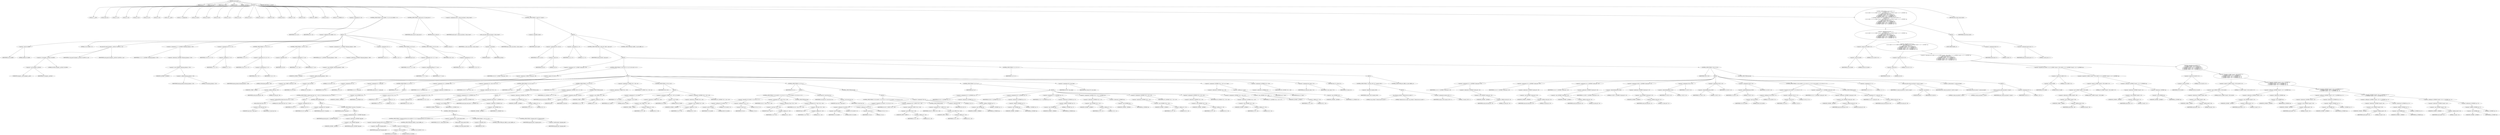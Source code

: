 digraph cache_insert {  
"1000124" [label = "(METHOD,cache_insert)" ]
"1000125" [label = "(PARAM,int a1)" ]
"1000126" [label = "(PARAM,void *cp)" ]
"1000127" [label = "(PARAM,time_t time1)" ]
"1000128" [label = "(PARAM,int a4)" ]
"1000129" [label = "(PARAM,__int16 a5)" ]
"1000130" [label = "(BLOCK,,)" ]
"1000131" [label = "(LOCAL,v5: __int16)" ]
"1000132" [label = "(LOCAL,result: int)" ]
"1000133" [label = "(LOCAL,v11: int)" ]
"1000134" [label = "(LOCAL,v12: int)" ]
"1000135" [label = "(LOCAL,v13: int)" ]
"1000136" [label = "(LOCAL,v14: int)" ]
"1000137" [label = "(LOCAL,v15: int)" ]
"1000138" [label = "(LOCAL,v16: __int16)" ]
"1000139" [label = "(LOCAL,v17: unsigned int)" ]
"1000140" [label = "(LOCAL,v18: bool)" ]
"1000141" [label = "(LOCAL,v19: bool)" ]
"1000142" [label = "(LOCAL,v20: int)" ]
"1000143" [label = "(LOCAL,v21: int)" ]
"1000144" [label = "(LOCAL,v22: int)" ]
"1000145" [label = "(LOCAL,v23: int *)" ]
"1000146" [label = "(LOCAL,v24: char *)" ]
"1000147" [label = "(LOCAL,v25: int)" ]
"1000148" [label = "(LOCAL,v26: int)" ]
"1000149" [label = "(LOCAL,v27: int)" ]
"1000150" [label = "(LOCAL,v28: int)" ]
"1000151" [label = "(LOCAL,v29: _BYTE *)" ]
"1000152" [label = "(LOCAL,v30: int)" ]
"1000153" [label = "(LOCAL,v31: _DWORD [ 4 ])" ]
"1000154" [label = "(<operator>.assignment,v5 = a5)" ]
"1000155" [label = "(IDENTIFIER,v5,v5 = a5)" ]
"1000156" [label = "(IDENTIFIER,a5,v5 = a5)" ]
"1000157" [label = "(CONTROL_STRUCTURE,if ( (a5 & 0x980) != 0 ),if ( (a5 & 0x980) != 0 ))" ]
"1000158" [label = "(<operator>.notEquals,(a5 & 0x980) != 0)" ]
"1000159" [label = "(<operator>.and,a5 & 0x980)" ]
"1000160" [label = "(IDENTIFIER,a5,a5 & 0x980)" ]
"1000161" [label = "(LITERAL,0x980,a5 & 0x980)" ]
"1000162" [label = "(LITERAL,0,(a5 & 0x980) != 0)" ]
"1000163" [label = "(BLOCK,,)" ]
"1000164" [label = "(log_query,log_query((unsigned __int16)a5 | 0x10000, a1, cp))" ]
"1000165" [label = "(<operator>.or,(unsigned __int16)a5 | 0x10000)" ]
"1000166" [label = "(<operator>.cast,(unsigned __int16)a5)" ]
"1000167" [label = "(UNKNOWN,unsigned __int16,unsigned __int16)" ]
"1000168" [label = "(IDENTIFIER,a5,(unsigned __int16)a5)" ]
"1000169" [label = "(LITERAL,0x10000,(unsigned __int16)a5 | 0x10000)" ]
"1000170" [label = "(IDENTIFIER,a1,log_query((unsigned __int16)a5 | 0x10000, a1, cp))" ]
"1000171" [label = "(IDENTIFIER,cp,log_query((unsigned __int16)a5 | 0x10000, a1, cp))" ]
"1000172" [label = "(<operator>.assignment,v17 = *(_DWORD *)(dnsmasq_daemon + 252))" ]
"1000173" [label = "(IDENTIFIER,v17,v17 = *(_DWORD *)(dnsmasq_daemon + 252))" ]
"1000174" [label = "(<operator>.indirection,*(_DWORD *)(dnsmasq_daemon + 252))" ]
"1000175" [label = "(<operator>.cast,(_DWORD *)(dnsmasq_daemon + 252))" ]
"1000176" [label = "(UNKNOWN,_DWORD *,_DWORD *)" ]
"1000177" [label = "(<operator>.addition,dnsmasq_daemon + 252)" ]
"1000178" [label = "(IDENTIFIER,dnsmasq_daemon,dnsmasq_daemon + 252)" ]
"1000179" [label = "(LITERAL,252,dnsmasq_daemon + 252)" ]
"1000180" [label = "(<operator>.assignment,v18 = v17 != 0)" ]
"1000181" [label = "(IDENTIFIER,v18,v18 = v17 != 0)" ]
"1000182" [label = "(<operator>.notEquals,v17 != 0)" ]
"1000183" [label = "(IDENTIFIER,v17,v17 != 0)" ]
"1000184" [label = "(LITERAL,0,v17 != 0)" ]
"1000185" [label = "(CONTROL_STRUCTURE,if ( v17 ),if ( v17 ))" ]
"1000186" [label = "(IDENTIFIER,v17,if ( v17 ))" ]
"1000187" [label = "(<operator>.assignment,v18 = a4 > v17)" ]
"1000188" [label = "(IDENTIFIER,v18,v18 = a4 > v17)" ]
"1000189" [label = "(<operator>.greaterThan,a4 > v17)" ]
"1000190" [label = "(IDENTIFIER,a4,a4 > v17)" ]
"1000191" [label = "(IDENTIFIER,v17,a4 > v17)" ]
"1000192" [label = "(CONTROL_STRUCTURE,if ( !v18 ),if ( !v18 ))" ]
"1000193" [label = "(<operator>.logicalNot,!v18)" ]
"1000194" [label = "(IDENTIFIER,v18,!v18)" ]
"1000195" [label = "(<operator>.assignment,v17 = a4)" ]
"1000196" [label = "(IDENTIFIER,v17,v17 = a4)" ]
"1000197" [label = "(IDENTIFIER,a4,v17 = a4)" ]
"1000198" [label = "(<operator>.assignment,a4 = *(_DWORD *)(dnsmasq_daemon + 248))" ]
"1000199" [label = "(IDENTIFIER,a4,a4 = *(_DWORD *)(dnsmasq_daemon + 248))" ]
"1000200" [label = "(<operator>.indirection,*(_DWORD *)(dnsmasq_daemon + 248))" ]
"1000201" [label = "(<operator>.cast,(_DWORD *)(dnsmasq_daemon + 248))" ]
"1000202" [label = "(UNKNOWN,_DWORD *,_DWORD *)" ]
"1000203" [label = "(<operator>.addition,dnsmasq_daemon + 248)" ]
"1000204" [label = "(IDENTIFIER,dnsmasq_daemon,dnsmasq_daemon + 248)" ]
"1000205" [label = "(LITERAL,248,dnsmasq_daemon + 248)" ]
"1000206" [label = "(<operator>.assignment,v19 = 1)" ]
"1000207" [label = "(IDENTIFIER,v19,v19 = 1)" ]
"1000208" [label = "(LITERAL,1,v19 = 1)" ]
"1000209" [label = "(CONTROL_STRUCTURE,if ( a4 ),if ( a4 ))" ]
"1000210" [label = "(IDENTIFIER,a4,if ( a4 ))" ]
"1000211" [label = "(<operator>.assignment,v19 = v17 >= a4)" ]
"1000212" [label = "(IDENTIFIER,v19,v19 = v17 >= a4)" ]
"1000213" [label = "(<operator>.greaterEqualsThan,v17 >= a4)" ]
"1000214" [label = "(IDENTIFIER,v17,v17 >= a4)" ]
"1000215" [label = "(IDENTIFIER,a4,v17 >= a4)" ]
"1000216" [label = "(CONTROL_STRUCTURE,if ( v19 ),if ( v19 ))" ]
"1000217" [label = "(IDENTIFIER,v19,if ( v19 ))" ]
"1000218" [label = "(<operator>.assignment,a4 = v17)" ]
"1000219" [label = "(IDENTIFIER,a4,a4 = v17)" ]
"1000220" [label = "(IDENTIFIER,v17,a4 = v17)" ]
"1000221" [label = "(CONTROL_STRUCTURE,if ( insert_error ),if ( insert_error ))" ]
"1000222" [label = "(IDENTIFIER,insert_error,if ( insert_error ))" ]
"1000223" [label = "(RETURN,return 0;,return 0;)" ]
"1000224" [label = "(LITERAL,0,return 0;)" ]
"1000225" [label = "(<operator>.assignment,result = cache_scan_free(a1, (int)cp, time1))" ]
"1000226" [label = "(IDENTIFIER,result,result = cache_scan_free(a1, (int)cp, time1))" ]
"1000227" [label = "(cache_scan_free,cache_scan_free(a1, (int)cp, time1))" ]
"1000228" [label = "(IDENTIFIER,a1,cache_scan_free(a1, (int)cp, time1))" ]
"1000229" [label = "(<operator>.cast,(int)cp)" ]
"1000230" [label = "(UNKNOWN,int,int)" ]
"1000231" [label = "(IDENTIFIER,cp,(int)cp)" ]
"1000232" [label = "(IDENTIFIER,time1,cache_scan_free(a1, (int)cp, time1))" ]
"1000233" [label = "(CONTROL_STRUCTURE,if ( !result ),if ( !result ))" ]
"1000234" [label = "(<operator>.logicalNot,!result)" ]
"1000235" [label = "(IDENTIFIER,result,!result)" ]
"1000236" [label = "(BLOCK,,)" ]
"1000237" [label = "(<operator>.assignment,v30 = a5 & 4)" ]
"1000238" [label = "(IDENTIFIER,v30,v30 = a5 & 4)" ]
"1000239" [label = "(<operator>.and,a5 & 4)" ]
"1000240" [label = "(IDENTIFIER,a5,a5 & 4)" ]
"1000241" [label = "(LITERAL,4,a5 & 4)" ]
"1000242" [label = "(<operator>.assignment,v11 = 0)" ]
"1000243" [label = "(IDENTIFIER,v11,v11 = 0)" ]
"1000244" [label = "(LITERAL,0,v11 = 0)" ]
"1000245" [label = "(CONTROL_STRUCTURE,while ( cache_tail ),while ( cache_tail ))" ]
"1000246" [label = "(IDENTIFIER,cache_tail,while ( cache_tail ))" ]
"1000247" [label = "(BLOCK,,)" ]
"1000248" [label = "(<operator>.assignment,v16 = *(_WORD *)(cache_tail + 36))" ]
"1000249" [label = "(IDENTIFIER,v16,v16 = *(_WORD *)(cache_tail + 36))" ]
"1000250" [label = "(<operator>.indirection,*(_WORD *)(cache_tail + 36))" ]
"1000251" [label = "(<operator>.cast,(_WORD *)(cache_tail + 36))" ]
"1000252" [label = "(UNKNOWN,_WORD *,_WORD *)" ]
"1000253" [label = "(<operator>.addition,cache_tail + 36)" ]
"1000254" [label = "(IDENTIFIER,cache_tail,cache_tail + 36)" ]
"1000255" [label = "(LITERAL,36,cache_tail + 36)" ]
"1000256" [label = "(CONTROL_STRUCTURE,if ( (v16 & 0xC) == 0 ),if ( (v16 & 0xC) == 0 ))" ]
"1000257" [label = "(<operator>.equals,(v16 & 0xC) == 0)" ]
"1000258" [label = "(<operator>.and,v16 & 0xC)" ]
"1000259" [label = "(IDENTIFIER,v16,v16 & 0xC)" ]
"1000260" [label = "(LITERAL,0xC,v16 & 0xC)" ]
"1000261" [label = "(LITERAL,0,(v16 & 0xC) == 0)" ]
"1000262" [label = "(BLOCK,,)" ]
"1000263" [label = "(<operator>.assignment,v20 = a1)" ]
"1000264" [label = "(IDENTIFIER,v20,v20 = a1)" ]
"1000265" [label = "(IDENTIFIER,a1,v20 = a1)" ]
"1000266" [label = "(<operator>.assignment,v21 = cache_tail)" ]
"1000267" [label = "(IDENTIFIER,v21,v21 = cache_tail)" ]
"1000268" [label = "(IDENTIFIER,cache_tail,v21 = cache_tail)" ]
"1000269" [label = "(CONTROL_STRUCTURE,if ( a1 ),if ( a1 ))" ]
"1000270" [label = "(IDENTIFIER,a1,if ( a1 ))" ]
"1000271" [label = "(BLOCK,,)" ]
"1000272" [label = "(CONTROL_STRUCTURE,if ( strlen((const char *)a1) <= 0x31 ),if ( strlen((const char *)a1) <= 0x31 ))" ]
"1000273" [label = "(<operator>.lessEqualsThan,strlen((const char *)a1) <= 0x31)" ]
"1000274" [label = "(strlen,strlen((const char *)a1))" ]
"1000275" [label = "(<operator>.cast,(const char *)a1)" ]
"1000276" [label = "(UNKNOWN,const char *,const char *)" ]
"1000277" [label = "(IDENTIFIER,a1,(const char *)a1)" ]
"1000278" [label = "(LITERAL,0x31,strlen((const char *)a1) <= 0x31)" ]
"1000279" [label = "(BLOCK,,)" ]
"1000280" [label = "(<operator>.assignment,v20 = 0)" ]
"1000281" [label = "(IDENTIFIER,v20,v20 = 0)" ]
"1000282" [label = "(LITERAL,0,v20 = 0)" ]
"1000283" [label = "(CONTROL_STRUCTURE,else,else)" ]
"1000284" [label = "(BLOCK,,)" ]
"1000285" [label = "(<operator>.assignment,v20 = big_free)" ]
"1000286" [label = "(IDENTIFIER,v20,v20 = big_free)" ]
"1000287" [label = "(IDENTIFIER,big_free,v20 = big_free)" ]
"1000288" [label = "(CONTROL_STRUCTURE,if ( big_free ),if ( big_free ))" ]
"1000289" [label = "(IDENTIFIER,big_free,if ( big_free ))" ]
"1000290" [label = "(BLOCK,,)" ]
"1000291" [label = "(<operator>.assignment,big_free = *(_DWORD *)big_free)" ]
"1000292" [label = "(IDENTIFIER,big_free,big_free = *(_DWORD *)big_free)" ]
"1000293" [label = "(<operator>.indirection,*(_DWORD *)big_free)" ]
"1000294" [label = "(<operator>.cast,(_DWORD *)big_free)" ]
"1000295" [label = "(UNKNOWN,_DWORD *,_DWORD *)" ]
"1000296" [label = "(IDENTIFIER,big_free,(_DWORD *)big_free)" ]
"1000297" [label = "(CONTROL_STRUCTURE,else,else)" ]
"1000298" [label = "(BLOCK,,)" ]
"1000299" [label = "(CONTROL_STRUCTURE,if ( !bignames_left && (a5 & 0x5000) == 0 ),if ( !bignames_left && (a5 & 0x5000) == 0 ))" ]
"1000300" [label = "(<operator>.logicalAnd,!bignames_left && (a5 & 0x5000) == 0)" ]
"1000301" [label = "(<operator>.logicalNot,!bignames_left)" ]
"1000302" [label = "(IDENTIFIER,bignames_left,!bignames_left)" ]
"1000303" [label = "(<operator>.equals,(a5 & 0x5000) == 0)" ]
"1000304" [label = "(<operator>.and,a5 & 0x5000)" ]
"1000305" [label = "(IDENTIFIER,a5,a5 & 0x5000)" ]
"1000306" [label = "(LITERAL,0x5000,a5 & 0x5000)" ]
"1000307" [label = "(LITERAL,0,(a5 & 0x5000) == 0)" ]
"1000308" [label = "(CONTROL_STRUCTURE,goto LABEL_14;,goto LABEL_14;)" ]
"1000309" [label = "(<operator>.assignment,v20 = whine_malloc(1028))" ]
"1000310" [label = "(IDENTIFIER,v20,v20 = whine_malloc(1028))" ]
"1000311" [label = "(whine_malloc,whine_malloc(1028))" ]
"1000312" [label = "(LITERAL,1028,whine_malloc(1028))" ]
"1000313" [label = "(CONTROL_STRUCTURE,if ( !v20 ),if ( !v20 ))" ]
"1000314" [label = "(<operator>.logicalNot,!v20)" ]
"1000315" [label = "(IDENTIFIER,v20,!v20)" ]
"1000316" [label = "(CONTROL_STRUCTURE,goto LABEL_14;,goto LABEL_14;)" ]
"1000317" [label = "(CONTROL_STRUCTURE,if ( bignames_left ),if ( bignames_left ))" ]
"1000318" [label = "(IDENTIFIER,bignames_left,if ( bignames_left ))" ]
"1000319" [label = "(<operator>.preDecrement,--bignames_left)" ]
"1000320" [label = "(IDENTIFIER,bignames_left,--bignames_left)" ]
"1000321" [label = "(<operator>.assignment,v22 = *(_DWORD *)v21)" ]
"1000322" [label = "(IDENTIFIER,v22,v22 = *(_DWORD *)v21)" ]
"1000323" [label = "(<operator>.indirection,*(_DWORD *)v21)" ]
"1000324" [label = "(<operator>.cast,(_DWORD *)v21)" ]
"1000325" [label = "(UNKNOWN,_DWORD *,_DWORD *)" ]
"1000326" [label = "(IDENTIFIER,v21,(_DWORD *)v21)" ]
"1000327" [label = "(<operator>.assignment,v23 = *(int **)(v21 + 4))" ]
"1000328" [label = "(IDENTIFIER,v23,v23 = *(int **)(v21 + 4))" ]
"1000329" [label = "(<operator>.indirection,*(int **)(v21 + 4))" ]
"1000330" [label = "(<operator>.cast,(int **)(v21 + 4))" ]
"1000331" [label = "(UNKNOWN,int **,int **)" ]
"1000332" [label = "(<operator>.addition,v21 + 4)" ]
"1000333" [label = "(IDENTIFIER,v21,v21 + 4)" ]
"1000334" [label = "(LITERAL,4,v21 + 4)" ]
"1000335" [label = "(CONTROL_STRUCTURE,if ( v23 ),if ( v23 ))" ]
"1000336" [label = "(IDENTIFIER,v23,if ( v23 ))" ]
"1000337" [label = "(BLOCK,,)" ]
"1000338" [label = "(<operator>.assignment,*v23 = v22)" ]
"1000339" [label = "(<operator>.indirection,*v23)" ]
"1000340" [label = "(IDENTIFIER,v23,*v23 = v22)" ]
"1000341" [label = "(IDENTIFIER,v22,*v23 = v22)" ]
"1000342" [label = "(<operator>.assignment,v22 = *(_DWORD *)v21)" ]
"1000343" [label = "(IDENTIFIER,v22,v22 = *(_DWORD *)v21)" ]
"1000344" [label = "(<operator>.indirection,*(_DWORD *)v21)" ]
"1000345" [label = "(<operator>.cast,(_DWORD *)v21)" ]
"1000346" [label = "(UNKNOWN,_DWORD *,_DWORD *)" ]
"1000347" [label = "(IDENTIFIER,v21,(_DWORD *)v21)" ]
"1000348" [label = "(CONTROL_STRUCTURE,else,else)" ]
"1000349" [label = "(BLOCK,,)" ]
"1000350" [label = "(<operator>.assignment,cache_head = *(_DWORD *)v21)" ]
"1000351" [label = "(IDENTIFIER,cache_head,cache_head = *(_DWORD *)v21)" ]
"1000352" [label = "(<operator>.indirection,*(_DWORD *)v21)" ]
"1000353" [label = "(<operator>.cast,(_DWORD *)v21)" ]
"1000354" [label = "(UNKNOWN,_DWORD *,_DWORD *)" ]
"1000355" [label = "(IDENTIFIER,v21,(_DWORD *)v21)" ]
"1000356" [label = "(CONTROL_STRUCTURE,if ( v22 ),if ( v22 ))" ]
"1000357" [label = "(IDENTIFIER,v22,if ( v22 ))" ]
"1000358" [label = "(<operator>.assignment,*(_DWORD *)(v22 + 4) = v23)" ]
"1000359" [label = "(<operator>.indirection,*(_DWORD *)(v22 + 4))" ]
"1000360" [label = "(<operator>.cast,(_DWORD *)(v22 + 4))" ]
"1000361" [label = "(UNKNOWN,_DWORD *,_DWORD *)" ]
"1000362" [label = "(<operator>.addition,v22 + 4)" ]
"1000363" [label = "(IDENTIFIER,v22,v22 + 4)" ]
"1000364" [label = "(LITERAL,4,v22 + 4)" ]
"1000365" [label = "(IDENTIFIER,v23,*(_DWORD *)(v22 + 4) = v23)" ]
"1000366" [label = "(CONTROL_STRUCTURE,else,else)" ]
"1000367" [label = "(<operator>.assignment,cache_tail = (int)v23)" ]
"1000368" [label = "(IDENTIFIER,cache_tail,cache_tail = (int)v23)" ]
"1000369" [label = "(<operator>.cast,(int)v23)" ]
"1000370" [label = "(UNKNOWN,int,int)" ]
"1000371" [label = "(IDENTIFIER,v23,(int)v23)" ]
"1000372" [label = "(<operator>.assignment,*(_WORD *)(v21 + 36) = a5)" ]
"1000373" [label = "(<operator>.indirection,*(_WORD *)(v21 + 36))" ]
"1000374" [label = "(<operator>.cast,(_WORD *)(v21 + 36))" ]
"1000375" [label = "(UNKNOWN,_WORD *,_WORD *)" ]
"1000376" [label = "(<operator>.addition,v21 + 36)" ]
"1000377" [label = "(IDENTIFIER,v21,v21 + 36)" ]
"1000378" [label = "(LITERAL,36,v21 + 36)" ]
"1000379" [label = "(IDENTIFIER,a5,*(_WORD *)(v21 + 36) = a5)" ]
"1000380" [label = "(CONTROL_STRUCTURE,if ( v20 ),if ( v20 ))" ]
"1000381" [label = "(IDENTIFIER,v20,if ( v20 ))" ]
"1000382" [label = "(BLOCK,,)" ]
"1000383" [label = "(<operator>.assignment,v5 = a5 | 0x200)" ]
"1000384" [label = "(IDENTIFIER,v5,v5 = a5 | 0x200)" ]
"1000385" [label = "(<operator>.or,a5 | 0x200)" ]
"1000386" [label = "(IDENTIFIER,a5,a5 | 0x200)" ]
"1000387" [label = "(LITERAL,0x200,a5 | 0x200)" ]
"1000388" [label = "(<operator>.assignment,*(_WORD *)(v21 + 36) = a5 | 0x200)" ]
"1000389" [label = "(<operator>.indirection,*(_WORD *)(v21 + 36))" ]
"1000390" [label = "(<operator>.cast,(_WORD *)(v21 + 36))" ]
"1000391" [label = "(UNKNOWN,_WORD *,_WORD *)" ]
"1000392" [label = "(<operator>.addition,v21 + 36)" ]
"1000393" [label = "(IDENTIFIER,v21,v21 + 36)" ]
"1000394" [label = "(LITERAL,36,v21 + 36)" ]
"1000395" [label = "(<operator>.or,a5 | 0x200)" ]
"1000396" [label = "(IDENTIFIER,a5,a5 | 0x200)" ]
"1000397" [label = "(LITERAL,0x200,a5 | 0x200)" ]
"1000398" [label = "(<operator>.assignment,*(_DWORD *)(v21 + 40) = v20)" ]
"1000399" [label = "(<operator>.indirection,*(_DWORD *)(v21 + 40))" ]
"1000400" [label = "(<operator>.cast,(_DWORD *)(v21 + 40))" ]
"1000401" [label = "(UNKNOWN,_DWORD *,_DWORD *)" ]
"1000402" [label = "(<operator>.addition,v21 + 40)" ]
"1000403" [label = "(IDENTIFIER,v21,v21 + 40)" ]
"1000404" [label = "(LITERAL,40,v21 + 40)" ]
"1000405" [label = "(IDENTIFIER,v20,*(_DWORD *)(v21 + 40) = v20)" ]
"1000406" [label = "(CONTROL_STRUCTURE,if ( a1 ),if ( a1 ))" ]
"1000407" [label = "(IDENTIFIER,a1,if ( a1 ))" ]
"1000408" [label = "(BLOCK,,)" ]
"1000409" [label = "(CONTROL_STRUCTURE,if ( (v5 & 0x200) != 0 || (v5 & 2) != 0 ),if ( (v5 & 0x200) != 0 || (v5 & 2) != 0 ))" ]
"1000410" [label = "(<operator>.logicalOr,(v5 & 0x200) != 0 || (v5 & 2) != 0)" ]
"1000411" [label = "(<operator>.notEquals,(v5 & 0x200) != 0)" ]
"1000412" [label = "(<operator>.and,v5 & 0x200)" ]
"1000413" [label = "(IDENTIFIER,v5,v5 & 0x200)" ]
"1000414" [label = "(LITERAL,0x200,v5 & 0x200)" ]
"1000415" [label = "(LITERAL,0,(v5 & 0x200) != 0)" ]
"1000416" [label = "(<operator>.notEquals,(v5 & 2) != 0)" ]
"1000417" [label = "(<operator>.and,v5 & 2)" ]
"1000418" [label = "(IDENTIFIER,v5,v5 & 2)" ]
"1000419" [label = "(LITERAL,2,v5 & 2)" ]
"1000420" [label = "(LITERAL,0,(v5 & 2) != 0)" ]
"1000421" [label = "(<operator>.assignment,v24 = *(char **)(v21 + 40))" ]
"1000422" [label = "(IDENTIFIER,v24,v24 = *(char **)(v21 + 40))" ]
"1000423" [label = "(<operator>.indirection,*(char **)(v21 + 40))" ]
"1000424" [label = "(<operator>.cast,(char **)(v21 + 40))" ]
"1000425" [label = "(UNKNOWN,char **,char **)" ]
"1000426" [label = "(<operator>.addition,v21 + 40)" ]
"1000427" [label = "(IDENTIFIER,v21,v21 + 40)" ]
"1000428" [label = "(LITERAL,40,v21 + 40)" ]
"1000429" [label = "(CONTROL_STRUCTURE,else,else)" ]
"1000430" [label = "(<operator>.assignment,v24 = (char *)(v21 + 40))" ]
"1000431" [label = "(IDENTIFIER,v24,v24 = (char *)(v21 + 40))" ]
"1000432" [label = "(<operator>.cast,(char *)(v21 + 40))" ]
"1000433" [label = "(UNKNOWN,char *,char *)" ]
"1000434" [label = "(<operator>.addition,v21 + 40)" ]
"1000435" [label = "(IDENTIFIER,v21,v21 + 40)" ]
"1000436" [label = "(LITERAL,40,v21 + 40)" ]
"1000437" [label = "(strcpy,strcpy(v24, (const char *)a1))" ]
"1000438" [label = "(IDENTIFIER,v24,strcpy(v24, (const char *)a1))" ]
"1000439" [label = "(<operator>.cast,(const char *)a1)" ]
"1000440" [label = "(UNKNOWN,const char *,const char *)" ]
"1000441" [label = "(IDENTIFIER,a1,(const char *)a1)" ]
"1000442" [label = "(CONTROL_STRUCTURE,else,else)" ]
"1000443" [label = "(BLOCK,,)" ]
"1000444" [label = "(CONTROL_STRUCTURE,if ( (v5 & 0x200) != 0 || (v5 & 2) != 0 ),if ( (v5 & 0x200) != 0 || (v5 & 2) != 0 ))" ]
"1000445" [label = "(<operator>.logicalOr,(v5 & 0x200) != 0 || (v5 & 2) != 0)" ]
"1000446" [label = "(<operator>.notEquals,(v5 & 0x200) != 0)" ]
"1000447" [label = "(<operator>.and,v5 & 0x200)" ]
"1000448" [label = "(IDENTIFIER,v5,v5 & 0x200)" ]
"1000449" [label = "(LITERAL,0x200,v5 & 0x200)" ]
"1000450" [label = "(LITERAL,0,(v5 & 0x200) != 0)" ]
"1000451" [label = "(<operator>.notEquals,(v5 & 2) != 0)" ]
"1000452" [label = "(<operator>.and,v5 & 2)" ]
"1000453" [label = "(IDENTIFIER,v5,v5 & 2)" ]
"1000454" [label = "(LITERAL,2,v5 & 2)" ]
"1000455" [label = "(LITERAL,0,(v5 & 2) != 0)" ]
"1000456" [label = "(<operator>.assignment,v29 = *(_BYTE **)(v21 + 40))" ]
"1000457" [label = "(IDENTIFIER,v29,v29 = *(_BYTE **)(v21 + 40))" ]
"1000458" [label = "(<operator>.indirection,*(_BYTE **)(v21 + 40))" ]
"1000459" [label = "(<operator>.cast,(_BYTE **)(v21 + 40))" ]
"1000460" [label = "(UNKNOWN,_BYTE **,_BYTE **)" ]
"1000461" [label = "(<operator>.addition,v21 + 40)" ]
"1000462" [label = "(IDENTIFIER,v21,v21 + 40)" ]
"1000463" [label = "(LITERAL,40,v21 + 40)" ]
"1000464" [label = "(CONTROL_STRUCTURE,else,else)" ]
"1000465" [label = "(<operator>.assignment,v29 = (_BYTE *)(v21 + 40))" ]
"1000466" [label = "(IDENTIFIER,v29,v29 = (_BYTE *)(v21 + 40))" ]
"1000467" [label = "(<operator>.cast,(_BYTE *)(v21 + 40))" ]
"1000468" [label = "(UNKNOWN,_BYTE *,_BYTE *)" ]
"1000469" [label = "(<operator>.addition,v21 + 40)" ]
"1000470" [label = "(IDENTIFIER,v21,v21 + 40)" ]
"1000471" [label = "(LITERAL,40,v21 + 40)" ]
"1000472" [label = "(<operator>.assignment,*v29 = 0)" ]
"1000473" [label = "(<operator>.indirection,*v29)" ]
"1000474" [label = "(IDENTIFIER,v29,*v29 = 0)" ]
"1000475" [label = "(LITERAL,0,*v29 = 0)" ]
"1000476" [label = "(CONTROL_STRUCTURE,if ( cp ),if ( cp ))" ]
"1000477" [label = "(IDENTIFIER,cp,if ( cp ))" ]
"1000478" [label = "(BLOCK,,)" ]
"1000479" [label = "(<operator>.assignment,v25 = *((_DWORD *)cp + 1))" ]
"1000480" [label = "(IDENTIFIER,v25,v25 = *((_DWORD *)cp + 1))" ]
"1000481" [label = "(<operator>.indirection,*((_DWORD *)cp + 1))" ]
"1000482" [label = "(<operator>.addition,(_DWORD *)cp + 1)" ]
"1000483" [label = "(<operator>.cast,(_DWORD *)cp)" ]
"1000484" [label = "(UNKNOWN,_DWORD *,_DWORD *)" ]
"1000485" [label = "(IDENTIFIER,cp,(_DWORD *)cp)" ]
"1000486" [label = "(LITERAL,1,(_DWORD *)cp + 1)" ]
"1000487" [label = "(<operator>.assignment,v26 = *((_DWORD *)cp + 2))" ]
"1000488" [label = "(IDENTIFIER,v26,v26 = *((_DWORD *)cp + 2))" ]
"1000489" [label = "(<operator>.indirection,*((_DWORD *)cp + 2))" ]
"1000490" [label = "(<operator>.addition,(_DWORD *)cp + 2)" ]
"1000491" [label = "(<operator>.cast,(_DWORD *)cp)" ]
"1000492" [label = "(UNKNOWN,_DWORD *,_DWORD *)" ]
"1000493" [label = "(IDENTIFIER,cp,(_DWORD *)cp)" ]
"1000494" [label = "(LITERAL,2,(_DWORD *)cp + 2)" ]
"1000495" [label = "(<operator>.assignment,v27 = *((_DWORD *)cp + 3))" ]
"1000496" [label = "(IDENTIFIER,v27,v27 = *((_DWORD *)cp + 3))" ]
"1000497" [label = "(<operator>.indirection,*((_DWORD *)cp + 3))" ]
"1000498" [label = "(<operator>.addition,(_DWORD *)cp + 3)" ]
"1000499" [label = "(<operator>.cast,(_DWORD *)cp)" ]
"1000500" [label = "(UNKNOWN,_DWORD *,_DWORD *)" ]
"1000501" [label = "(IDENTIFIER,cp,(_DWORD *)cp)" ]
"1000502" [label = "(LITERAL,3,(_DWORD *)cp + 3)" ]
"1000503" [label = "(<operator>.assignment,*(_DWORD *)(v21 + 12) = *(_DWORD *)cp)" ]
"1000504" [label = "(<operator>.indirection,*(_DWORD *)(v21 + 12))" ]
"1000505" [label = "(<operator>.cast,(_DWORD *)(v21 + 12))" ]
"1000506" [label = "(UNKNOWN,_DWORD *,_DWORD *)" ]
"1000507" [label = "(<operator>.addition,v21 + 12)" ]
"1000508" [label = "(IDENTIFIER,v21,v21 + 12)" ]
"1000509" [label = "(LITERAL,12,v21 + 12)" ]
"1000510" [label = "(<operator>.indirection,*(_DWORD *)cp)" ]
"1000511" [label = "(<operator>.cast,(_DWORD *)cp)" ]
"1000512" [label = "(UNKNOWN,_DWORD *,_DWORD *)" ]
"1000513" [label = "(IDENTIFIER,cp,(_DWORD *)cp)" ]
"1000514" [label = "(<operator>.assignment,*(_DWORD *)(v21 + 16) = v25)" ]
"1000515" [label = "(<operator>.indirection,*(_DWORD *)(v21 + 16))" ]
"1000516" [label = "(<operator>.cast,(_DWORD *)(v21 + 16))" ]
"1000517" [label = "(UNKNOWN,_DWORD *,_DWORD *)" ]
"1000518" [label = "(<operator>.addition,v21 + 16)" ]
"1000519" [label = "(IDENTIFIER,v21,v21 + 16)" ]
"1000520" [label = "(LITERAL,16,v21 + 16)" ]
"1000521" [label = "(IDENTIFIER,v25,*(_DWORD *)(v21 + 16) = v25)" ]
"1000522" [label = "(<operator>.assignment,*(_DWORD *)(v21 + 20) = v26)" ]
"1000523" [label = "(<operator>.indirection,*(_DWORD *)(v21 + 20))" ]
"1000524" [label = "(<operator>.cast,(_DWORD *)(v21 + 20))" ]
"1000525" [label = "(UNKNOWN,_DWORD *,_DWORD *)" ]
"1000526" [label = "(<operator>.addition,v21 + 20)" ]
"1000527" [label = "(IDENTIFIER,v21,v21 + 20)" ]
"1000528" [label = "(LITERAL,20,v21 + 20)" ]
"1000529" [label = "(IDENTIFIER,v26,*(_DWORD *)(v21 + 20) = v26)" ]
"1000530" [label = "(<operator>.assignment,*(_DWORD *)(v21 + 24) = v27)" ]
"1000531" [label = "(<operator>.indirection,*(_DWORD *)(v21 + 24))" ]
"1000532" [label = "(<operator>.cast,(_DWORD *)(v21 + 24))" ]
"1000533" [label = "(UNKNOWN,_DWORD *,_DWORD *)" ]
"1000534" [label = "(<operator>.addition,v21 + 24)" ]
"1000535" [label = "(IDENTIFIER,v21,v21 + 24)" ]
"1000536" [label = "(LITERAL,24,v21 + 24)" ]
"1000537" [label = "(IDENTIFIER,v27,*(_DWORD *)(v21 + 24) = v27)" ]
"1000538" [label = "(<operator>.assignment,v28 = new_chain)" ]
"1000539" [label = "(IDENTIFIER,v28,v28 = new_chain)" ]
"1000540" [label = "(IDENTIFIER,new_chain,v28 = new_chain)" ]
"1000541" [label = "(<operator>.assignment,*(_DWORD *)(v21 + 28) = a4 + time1)" ]
"1000542" [label = "(<operator>.indirection,*(_DWORD *)(v21 + 28))" ]
"1000543" [label = "(<operator>.cast,(_DWORD *)(v21 + 28))" ]
"1000544" [label = "(UNKNOWN,_DWORD *,_DWORD *)" ]
"1000545" [label = "(<operator>.addition,v21 + 28)" ]
"1000546" [label = "(IDENTIFIER,v21,v21 + 28)" ]
"1000547" [label = "(LITERAL,28,v21 + 28)" ]
"1000548" [label = "(<operator>.addition,a4 + time1)" ]
"1000549" [label = "(IDENTIFIER,a4,a4 + time1)" ]
"1000550" [label = "(IDENTIFIER,time1,a4 + time1)" ]
"1000551" [label = "(<operator>.assignment,*(_DWORD *)v21 = v28)" ]
"1000552" [label = "(<operator>.indirection,*(_DWORD *)v21)" ]
"1000553" [label = "(<operator>.cast,(_DWORD *)v21)" ]
"1000554" [label = "(UNKNOWN,_DWORD *,_DWORD *)" ]
"1000555" [label = "(IDENTIFIER,v21,(_DWORD *)v21)" ]
"1000556" [label = "(IDENTIFIER,v28,*(_DWORD *)v21 = v28)" ]
"1000557" [label = "(<operator>.assignment,new_chain = v21)" ]
"1000558" [label = "(IDENTIFIER,new_chain,new_chain = v21)" ]
"1000559" [label = "(IDENTIFIER,v21,new_chain = v21)" ]
"1000560" [label = "(RETURN,return v21;,return v21;)" ]
"1000561" [label = "(IDENTIFIER,v21,return v21;)" ]
"1000562" [label = "(CONTROL_STRUCTURE,if ( v11 ),if ( v11 ))" ]
"1000563" [label = "(IDENTIFIER,v11,if ( v11 ))" ]
"1000564" [label = "(BLOCK,,)" ]
"1000565" [label = "(CONTROL_STRUCTURE,if ( !warned_11052 ),if ( !warned_11052 ))" ]
"1000566" [label = "(<operator>.logicalNot,!warned_11052)" ]
"1000567" [label = "(IDENTIFIER,warned_11052,!warned_11052)" ]
"1000568" [label = "(BLOCK,,)" ]
"1000569" [label = "(my_syslog,my_syslog(3, \"Internal error in cache.\"))" ]
"1000570" [label = "(LITERAL,3,my_syslog(3, \"Internal error in cache.\"))" ]
"1000571" [label = "(LITERAL,\"Internal error in cache.\",my_syslog(3, \"Internal error in cache.\"))" ]
"1000572" [label = "(<operator>.assignment,warned_11052 = 1)" ]
"1000573" [label = "(IDENTIFIER,warned_11052,warned_11052 = 1)" ]
"1000574" [label = "(LITERAL,1,warned_11052 = 1)" ]
"1000575" [label = "(CONTROL_STRUCTURE,goto LABEL_14;,goto LABEL_14;)" ]
"1000576" [label = "(CONTROL_STRUCTURE,if ( v30 ),if ( v30 ))" ]
"1000577" [label = "(IDENTIFIER,v30,if ( v30 ))" ]
"1000578" [label = "(BLOCK,,)" ]
"1000579" [label = "(<operator>.assignment,v12 = *(_DWORD *)(cache_tail + 16))" ]
"1000580" [label = "(IDENTIFIER,v12,v12 = *(_DWORD *)(cache_tail + 16))" ]
"1000581" [label = "(<operator>.indirection,*(_DWORD *)(cache_tail + 16))" ]
"1000582" [label = "(<operator>.cast,(_DWORD *)(cache_tail + 16))" ]
"1000583" [label = "(UNKNOWN,_DWORD *,_DWORD *)" ]
"1000584" [label = "(<operator>.addition,cache_tail + 16)" ]
"1000585" [label = "(IDENTIFIER,cache_tail,cache_tail + 16)" ]
"1000586" [label = "(LITERAL,16,cache_tail + 16)" ]
"1000587" [label = "(<operator>.assignment,v13 = *(_DWORD *)(cache_tail + 20))" ]
"1000588" [label = "(IDENTIFIER,v13,v13 = *(_DWORD *)(cache_tail + 20))" ]
"1000589" [label = "(<operator>.indirection,*(_DWORD *)(cache_tail + 20))" ]
"1000590" [label = "(<operator>.cast,(_DWORD *)(cache_tail + 20))" ]
"1000591" [label = "(UNKNOWN,_DWORD *,_DWORD *)" ]
"1000592" [label = "(<operator>.addition,cache_tail + 20)" ]
"1000593" [label = "(IDENTIFIER,cache_tail,cache_tail + 20)" ]
"1000594" [label = "(LITERAL,20,cache_tail + 20)" ]
"1000595" [label = "(<operator>.assignment,v14 = *(_DWORD *)(cache_tail + 24))" ]
"1000596" [label = "(IDENTIFIER,v14,v14 = *(_DWORD *)(cache_tail + 24))" ]
"1000597" [label = "(<operator>.indirection,*(_DWORD *)(cache_tail + 24))" ]
"1000598" [label = "(<operator>.cast,(_DWORD *)(cache_tail + 24))" ]
"1000599" [label = "(UNKNOWN,_DWORD *,_DWORD *)" ]
"1000600" [label = "(<operator>.addition,cache_tail + 24)" ]
"1000601" [label = "(IDENTIFIER,cache_tail,cache_tail + 24)" ]
"1000602" [label = "(LITERAL,24,cache_tail + 24)" ]
"1000603" [label = "(<operator>.assignment,v31[0] = *(_DWORD *)(cache_tail + 12))" ]
"1000604" [label = "(<operator>.indirectIndexAccess,v31[0])" ]
"1000605" [label = "(IDENTIFIER,v31,v31[0] = *(_DWORD *)(cache_tail + 12))" ]
"1000606" [label = "(LITERAL,0,v31[0] = *(_DWORD *)(cache_tail + 12))" ]
"1000607" [label = "(<operator>.indirection,*(_DWORD *)(cache_tail + 12))" ]
"1000608" [label = "(<operator>.cast,(_DWORD *)(cache_tail + 12))" ]
"1000609" [label = "(UNKNOWN,_DWORD *,_DWORD *)" ]
"1000610" [label = "(<operator>.addition,cache_tail + 12)" ]
"1000611" [label = "(IDENTIFIER,cache_tail,cache_tail + 12)" ]
"1000612" [label = "(LITERAL,12,cache_tail + 12)" ]
"1000613" [label = "(<operator>.assignment,v31[1] = v12)" ]
"1000614" [label = "(<operator>.indirectIndexAccess,v31[1])" ]
"1000615" [label = "(IDENTIFIER,v31,v31[1] = v12)" ]
"1000616" [label = "(LITERAL,1,v31[1] = v12)" ]
"1000617" [label = "(IDENTIFIER,v12,v31[1] = v12)" ]
"1000618" [label = "(<operator>.assignment,v31[2] = v13)" ]
"1000619" [label = "(<operator>.indirectIndexAccess,v31[2])" ]
"1000620" [label = "(IDENTIFIER,v31,v31[2] = v13)" ]
"1000621" [label = "(LITERAL,2,v31[2] = v13)" ]
"1000622" [label = "(IDENTIFIER,v13,v31[2] = v13)" ]
"1000623" [label = "(<operator>.assignment,v31[3] = v14)" ]
"1000624" [label = "(<operator>.indirectIndexAccess,v31[3])" ]
"1000625" [label = "(IDENTIFIER,v31,v31[3] = v14)" ]
"1000626" [label = "(LITERAL,3,v31[3] = v14)" ]
"1000627" [label = "(IDENTIFIER,v14,v31[3] = v14)" ]
"1000628" [label = "(CONTROL_STRUCTURE,if ( (v16 & 0x200) != 0 || (v16 & 2) != 0 ),if ( (v16 & 0x200) != 0 || (v16 & 2) != 0 ))" ]
"1000629" [label = "(<operator>.logicalOr,(v16 & 0x200) != 0 || (v16 & 2) != 0)" ]
"1000630" [label = "(<operator>.notEquals,(v16 & 0x200) != 0)" ]
"1000631" [label = "(<operator>.and,v16 & 0x200)" ]
"1000632" [label = "(IDENTIFIER,v16,v16 & 0x200)" ]
"1000633" [label = "(LITERAL,0x200,v16 & 0x200)" ]
"1000634" [label = "(LITERAL,0,(v16 & 0x200) != 0)" ]
"1000635" [label = "(<operator>.notEquals,(v16 & 2) != 0)" ]
"1000636" [label = "(<operator>.and,v16 & 2)" ]
"1000637" [label = "(IDENTIFIER,v16,v16 & 2)" ]
"1000638" [label = "(LITERAL,2,v16 & 2)" ]
"1000639" [label = "(LITERAL,0,(v16 & 2) != 0)" ]
"1000640" [label = "(<operator>.assignment,v15 = *(_DWORD *)(cache_tail + 40))" ]
"1000641" [label = "(IDENTIFIER,v15,v15 = *(_DWORD *)(cache_tail + 40))" ]
"1000642" [label = "(<operator>.indirection,*(_DWORD *)(cache_tail + 40))" ]
"1000643" [label = "(<operator>.cast,(_DWORD *)(cache_tail + 40))" ]
"1000644" [label = "(UNKNOWN,_DWORD *,_DWORD *)" ]
"1000645" [label = "(<operator>.addition,cache_tail + 40)" ]
"1000646" [label = "(IDENTIFIER,cache_tail,cache_tail + 40)" ]
"1000647" [label = "(LITERAL,40,cache_tail + 40)" ]
"1000648" [label = "(CONTROL_STRUCTURE,else,else)" ]
"1000649" [label = "(<operator>.assignment,v15 = cache_tail + 40)" ]
"1000650" [label = "(IDENTIFIER,v15,v15 = cache_tail + 40)" ]
"1000651" [label = "(<operator>.addition,cache_tail + 40)" ]
"1000652" [label = "(IDENTIFIER,cache_tail,cache_tail + 40)" ]
"1000653" [label = "(LITERAL,40,cache_tail + 40)" ]
"1000654" [label = "(<operator>.assignment,v11 = 1)" ]
"1000655" [label = "(IDENTIFIER,v11,v11 = 1)" ]
"1000656" [label = "(LITERAL,1,v11 = 1)" ]
"1000657" [label = "(cache_scan_free,cache_scan_free(v15, (int)v31, time1))" ]
"1000658" [label = "(IDENTIFIER,v15,cache_scan_free(v15, (int)v31, time1))" ]
"1000659" [label = "(<operator>.cast,(int)v31)" ]
"1000660" [label = "(UNKNOWN,int,int)" ]
"1000661" [label = "(IDENTIFIER,v31,(int)v31)" ]
"1000662" [label = "(IDENTIFIER,time1,cache_scan_free(v15, (int)v31, time1))" ]
"1000663" [label = "(<operator>.preIncrement,++cache_live_freed)" ]
"1000664" [label = "(IDENTIFIER,cache_live_freed,++cache_live_freed)" ]
"1000665" [label = "(CONTROL_STRUCTURE,else,else)" ]
"1000666" [label = "(BLOCK,,)" ]
"1000667" [label = "(cache_scan_free,cache_scan_free(0, 0, time1))" ]
"1000668" [label = "(LITERAL,0,cache_scan_free(0, 0, time1))" ]
"1000669" [label = "(LITERAL,0,cache_scan_free(0, 0, time1))" ]
"1000670" [label = "(IDENTIFIER,time1,cache_scan_free(0, 0, time1))" ]
"1000671" [label = "(<operator>.assignment,v30 = 1)" ]
"1000672" [label = "(IDENTIFIER,v30,v30 = 1)" ]
"1000673" [label = "(LITERAL,1,v30 = 1)" ]
"1000674" [label = "(CONTROL_STRUCTURE,goto LABEL_14;,goto LABEL_14;)" ]
"1000675" [label = "(CONTROL_STRUCTURE,if ( (a5 & 0x180) == 0\n    || (a5 & 8) == 0\n    || ((a5 & 0x80) == 0 || (*(_WORD *)(result + 36) & 0x80) == 0 || *(_DWORD *)(result + 12) != *(_DWORD *)cp)\n    && ((a5 & 0x100) == 0\n     || (*(_WORD *)(result + 36) & 0x100) == 0\n     || *(_DWORD *)(result + 12) != *(_DWORD *)cp\n     || *(_DWORD *)(result + 16) != *((_DWORD *)cp + 1)\n     || *(_DWORD *)(result + 20) != *((_DWORD *)cp + 2)\n     || *(_DWORD *)(result + 24) != *((_DWORD *)cp + 3)) ),if ( (a5 & 0x180) == 0\n    || (a5 & 8) == 0\n    || ((a5 & 0x80) == 0 || (*(_WORD *)(result + 36) & 0x80) == 0 || *(_DWORD *)(result + 12) != *(_DWORD *)cp)\n    && ((a5 & 0x100) == 0\n     || (*(_WORD *)(result + 36) & 0x100) == 0\n     || *(_DWORD *)(result + 12) != *(_DWORD *)cp\n     || *(_DWORD *)(result + 16) != *((_DWORD *)cp + 1)\n     || *(_DWORD *)(result + 20) != *((_DWORD *)cp + 2)\n     || *(_DWORD *)(result + 24) != *((_DWORD *)cp + 3)) ))" ]
"1000676" [label = "(<operator>.logicalOr,(a5 & 0x180) == 0\n    || (a5 & 8) == 0\n    || ((a5 & 0x80) == 0 || (*(_WORD *)(result + 36) & 0x80) == 0 || *(_DWORD *)(result + 12) != *(_DWORD *)cp)\n    && ((a5 & 0x100) == 0\n     || (*(_WORD *)(result + 36) & 0x100) == 0\n     || *(_DWORD *)(result + 12) != *(_DWORD *)cp\n     || *(_DWORD *)(result + 16) != *((_DWORD *)cp + 1)\n     || *(_DWORD *)(result + 20) != *((_DWORD *)cp + 2)\n     || *(_DWORD *)(result + 24) != *((_DWORD *)cp + 3)))" ]
"1000677" [label = "(<operator>.equals,(a5 & 0x180) == 0)" ]
"1000678" [label = "(<operator>.and,a5 & 0x180)" ]
"1000679" [label = "(IDENTIFIER,a5,a5 & 0x180)" ]
"1000680" [label = "(LITERAL,0x180,a5 & 0x180)" ]
"1000681" [label = "(LITERAL,0,(a5 & 0x180) == 0)" ]
"1000682" [label = "(<operator>.logicalOr,(a5 & 8) == 0\n    || ((a5 & 0x80) == 0 || (*(_WORD *)(result + 36) & 0x80) == 0 || *(_DWORD *)(result + 12) != *(_DWORD *)cp)\n    && ((a5 & 0x100) == 0\n     || (*(_WORD *)(result + 36) & 0x100) == 0\n     || *(_DWORD *)(result + 12) != *(_DWORD *)cp\n     || *(_DWORD *)(result + 16) != *((_DWORD *)cp + 1)\n     || *(_DWORD *)(result + 20) != *((_DWORD *)cp + 2)\n     || *(_DWORD *)(result + 24) != *((_DWORD *)cp + 3)))" ]
"1000683" [label = "(<operator>.equals,(a5 & 8) == 0)" ]
"1000684" [label = "(<operator>.and,a5 & 8)" ]
"1000685" [label = "(IDENTIFIER,a5,a5 & 8)" ]
"1000686" [label = "(LITERAL,8,a5 & 8)" ]
"1000687" [label = "(LITERAL,0,(a5 & 8) == 0)" ]
"1000688" [label = "(<operator>.logicalAnd,((a5 & 0x80) == 0 || (*(_WORD *)(result + 36) & 0x80) == 0 || *(_DWORD *)(result + 12) != *(_DWORD *)cp)\n    && ((a5 & 0x100) == 0\n     || (*(_WORD *)(result + 36) & 0x100) == 0\n     || *(_DWORD *)(result + 12) != *(_DWORD *)cp\n     || *(_DWORD *)(result + 16) != *((_DWORD *)cp + 1)\n     || *(_DWORD *)(result + 20) != *((_DWORD *)cp + 2)\n     || *(_DWORD *)(result + 24) != *((_DWORD *)cp + 3)))" ]
"1000689" [label = "(<operator>.logicalOr,(a5 & 0x80) == 0 || (*(_WORD *)(result + 36) & 0x80) == 0 || *(_DWORD *)(result + 12) != *(_DWORD *)cp)" ]
"1000690" [label = "(<operator>.equals,(a5 & 0x80) == 0)" ]
"1000691" [label = "(<operator>.and,a5 & 0x80)" ]
"1000692" [label = "(IDENTIFIER,a5,a5 & 0x80)" ]
"1000693" [label = "(LITERAL,0x80,a5 & 0x80)" ]
"1000694" [label = "(LITERAL,0,(a5 & 0x80) == 0)" ]
"1000695" [label = "(<operator>.logicalOr,(*(_WORD *)(result + 36) & 0x80) == 0 || *(_DWORD *)(result + 12) != *(_DWORD *)cp)" ]
"1000696" [label = "(<operator>.equals,(*(_WORD *)(result + 36) & 0x80) == 0)" ]
"1000697" [label = "(<operator>.and,*(_WORD *)(result + 36) & 0x80)" ]
"1000698" [label = "(<operator>.indirection,*(_WORD *)(result + 36))" ]
"1000699" [label = "(<operator>.cast,(_WORD *)(result + 36))" ]
"1000700" [label = "(UNKNOWN,_WORD *,_WORD *)" ]
"1000701" [label = "(<operator>.addition,result + 36)" ]
"1000702" [label = "(IDENTIFIER,result,result + 36)" ]
"1000703" [label = "(LITERAL,36,result + 36)" ]
"1000704" [label = "(LITERAL,0x80,*(_WORD *)(result + 36) & 0x80)" ]
"1000705" [label = "(LITERAL,0,(*(_WORD *)(result + 36) & 0x80) == 0)" ]
"1000706" [label = "(<operator>.notEquals,*(_DWORD *)(result + 12) != *(_DWORD *)cp)" ]
"1000707" [label = "(<operator>.indirection,*(_DWORD *)(result + 12))" ]
"1000708" [label = "(<operator>.cast,(_DWORD *)(result + 12))" ]
"1000709" [label = "(UNKNOWN,_DWORD *,_DWORD *)" ]
"1000710" [label = "(<operator>.addition,result + 12)" ]
"1000711" [label = "(IDENTIFIER,result,result + 12)" ]
"1000712" [label = "(LITERAL,12,result + 12)" ]
"1000713" [label = "(<operator>.indirection,*(_DWORD *)cp)" ]
"1000714" [label = "(<operator>.cast,(_DWORD *)cp)" ]
"1000715" [label = "(UNKNOWN,_DWORD *,_DWORD *)" ]
"1000716" [label = "(IDENTIFIER,cp,(_DWORD *)cp)" ]
"1000717" [label = "(<operator>.logicalOr,(a5 & 0x100) == 0\n     || (*(_WORD *)(result + 36) & 0x100) == 0\n     || *(_DWORD *)(result + 12) != *(_DWORD *)cp\n     || *(_DWORD *)(result + 16) != *((_DWORD *)cp + 1)\n     || *(_DWORD *)(result + 20) != *((_DWORD *)cp + 2)\n     || *(_DWORD *)(result + 24) != *((_DWORD *)cp + 3))" ]
"1000718" [label = "(<operator>.equals,(a5 & 0x100) == 0)" ]
"1000719" [label = "(<operator>.and,a5 & 0x100)" ]
"1000720" [label = "(IDENTIFIER,a5,a5 & 0x100)" ]
"1000721" [label = "(LITERAL,0x100,a5 & 0x100)" ]
"1000722" [label = "(LITERAL,0,(a5 & 0x100) == 0)" ]
"1000723" [label = "(<operator>.logicalOr,(*(_WORD *)(result + 36) & 0x100) == 0\n     || *(_DWORD *)(result + 12) != *(_DWORD *)cp\n     || *(_DWORD *)(result + 16) != *((_DWORD *)cp + 1)\n     || *(_DWORD *)(result + 20) != *((_DWORD *)cp + 2)\n     || *(_DWORD *)(result + 24) != *((_DWORD *)cp + 3))" ]
"1000724" [label = "(<operator>.equals,(*(_WORD *)(result + 36) & 0x100) == 0)" ]
"1000725" [label = "(<operator>.and,*(_WORD *)(result + 36) & 0x100)" ]
"1000726" [label = "(<operator>.indirection,*(_WORD *)(result + 36))" ]
"1000727" [label = "(<operator>.cast,(_WORD *)(result + 36))" ]
"1000728" [label = "(UNKNOWN,_WORD *,_WORD *)" ]
"1000729" [label = "(<operator>.addition,result + 36)" ]
"1000730" [label = "(IDENTIFIER,result,result + 36)" ]
"1000731" [label = "(LITERAL,36,result + 36)" ]
"1000732" [label = "(LITERAL,0x100,*(_WORD *)(result + 36) & 0x100)" ]
"1000733" [label = "(LITERAL,0,(*(_WORD *)(result + 36) & 0x100) == 0)" ]
"1000734" [label = "(<operator>.logicalOr,*(_DWORD *)(result + 12) != *(_DWORD *)cp\n     || *(_DWORD *)(result + 16) != *((_DWORD *)cp + 1)\n     || *(_DWORD *)(result + 20) != *((_DWORD *)cp + 2)\n     || *(_DWORD *)(result + 24) != *((_DWORD *)cp + 3))" ]
"1000735" [label = "(<operator>.notEquals,*(_DWORD *)(result + 12) != *(_DWORD *)cp)" ]
"1000736" [label = "(<operator>.indirection,*(_DWORD *)(result + 12))" ]
"1000737" [label = "(<operator>.cast,(_DWORD *)(result + 12))" ]
"1000738" [label = "(UNKNOWN,_DWORD *,_DWORD *)" ]
"1000739" [label = "(<operator>.addition,result + 12)" ]
"1000740" [label = "(IDENTIFIER,result,result + 12)" ]
"1000741" [label = "(LITERAL,12,result + 12)" ]
"1000742" [label = "(<operator>.indirection,*(_DWORD *)cp)" ]
"1000743" [label = "(<operator>.cast,(_DWORD *)cp)" ]
"1000744" [label = "(UNKNOWN,_DWORD *,_DWORD *)" ]
"1000745" [label = "(IDENTIFIER,cp,(_DWORD *)cp)" ]
"1000746" [label = "(<operator>.logicalOr,*(_DWORD *)(result + 16) != *((_DWORD *)cp + 1)\n     || *(_DWORD *)(result + 20) != *((_DWORD *)cp + 2)\n     || *(_DWORD *)(result + 24) != *((_DWORD *)cp + 3))" ]
"1000747" [label = "(<operator>.notEquals,*(_DWORD *)(result + 16) != *((_DWORD *)cp + 1))" ]
"1000748" [label = "(<operator>.indirection,*(_DWORD *)(result + 16))" ]
"1000749" [label = "(<operator>.cast,(_DWORD *)(result + 16))" ]
"1000750" [label = "(UNKNOWN,_DWORD *,_DWORD *)" ]
"1000751" [label = "(<operator>.addition,result + 16)" ]
"1000752" [label = "(IDENTIFIER,result,result + 16)" ]
"1000753" [label = "(LITERAL,16,result + 16)" ]
"1000754" [label = "(<operator>.indirection,*((_DWORD *)cp + 1))" ]
"1000755" [label = "(<operator>.addition,(_DWORD *)cp + 1)" ]
"1000756" [label = "(<operator>.cast,(_DWORD *)cp)" ]
"1000757" [label = "(UNKNOWN,_DWORD *,_DWORD *)" ]
"1000758" [label = "(IDENTIFIER,cp,(_DWORD *)cp)" ]
"1000759" [label = "(LITERAL,1,(_DWORD *)cp + 1)" ]
"1000760" [label = "(<operator>.logicalOr,*(_DWORD *)(result + 20) != *((_DWORD *)cp + 2)\n     || *(_DWORD *)(result + 24) != *((_DWORD *)cp + 3))" ]
"1000761" [label = "(<operator>.notEquals,*(_DWORD *)(result + 20) != *((_DWORD *)cp + 2))" ]
"1000762" [label = "(<operator>.indirection,*(_DWORD *)(result + 20))" ]
"1000763" [label = "(<operator>.cast,(_DWORD *)(result + 20))" ]
"1000764" [label = "(UNKNOWN,_DWORD *,_DWORD *)" ]
"1000765" [label = "(<operator>.addition,result + 20)" ]
"1000766" [label = "(IDENTIFIER,result,result + 20)" ]
"1000767" [label = "(LITERAL,20,result + 20)" ]
"1000768" [label = "(<operator>.indirection,*((_DWORD *)cp + 2))" ]
"1000769" [label = "(<operator>.addition,(_DWORD *)cp + 2)" ]
"1000770" [label = "(<operator>.cast,(_DWORD *)cp)" ]
"1000771" [label = "(UNKNOWN,_DWORD *,_DWORD *)" ]
"1000772" [label = "(IDENTIFIER,cp,(_DWORD *)cp)" ]
"1000773" [label = "(LITERAL,2,(_DWORD *)cp + 2)" ]
"1000774" [label = "(<operator>.notEquals,*(_DWORD *)(result + 24) != *((_DWORD *)cp + 3))" ]
"1000775" [label = "(<operator>.indirection,*(_DWORD *)(result + 24))" ]
"1000776" [label = "(<operator>.cast,(_DWORD *)(result + 24))" ]
"1000777" [label = "(UNKNOWN,_DWORD *,_DWORD *)" ]
"1000778" [label = "(<operator>.addition,result + 24)" ]
"1000779" [label = "(IDENTIFIER,result,result + 24)" ]
"1000780" [label = "(LITERAL,24,result + 24)" ]
"1000781" [label = "(<operator>.indirection,*((_DWORD *)cp + 3))" ]
"1000782" [label = "(<operator>.addition,(_DWORD *)cp + 3)" ]
"1000783" [label = "(<operator>.cast,(_DWORD *)cp)" ]
"1000784" [label = "(UNKNOWN,_DWORD *,_DWORD *)" ]
"1000785" [label = "(IDENTIFIER,cp,(_DWORD *)cp)" ]
"1000786" [label = "(LITERAL,3,(_DWORD *)cp + 3)" ]
"1000787" [label = "(BLOCK,,)" ]
"1000788" [label = "(JUMP_TARGET,LABEL_14)" ]
"1000789" [label = "(<operator>.assignment,result = 0)" ]
"1000790" [label = "(IDENTIFIER,result,result = 0)" ]
"1000791" [label = "(LITERAL,0,result = 0)" ]
"1000792" [label = "(<operator>.assignment,insert_error = 1)" ]
"1000793" [label = "(IDENTIFIER,insert_error,insert_error = 1)" ]
"1000794" [label = "(LITERAL,1,insert_error = 1)" ]
"1000795" [label = "(RETURN,return result;,return result;)" ]
"1000796" [label = "(IDENTIFIER,result,return result;)" ]
"1000797" [label = "(METHOD_RETURN,int __fastcall)" ]
  "1000124" -> "1000125" 
  "1000124" -> "1000126" 
  "1000124" -> "1000127" 
  "1000124" -> "1000128" 
  "1000124" -> "1000129" 
  "1000124" -> "1000130" 
  "1000124" -> "1000797" 
  "1000130" -> "1000131" 
  "1000130" -> "1000132" 
  "1000130" -> "1000133" 
  "1000130" -> "1000134" 
  "1000130" -> "1000135" 
  "1000130" -> "1000136" 
  "1000130" -> "1000137" 
  "1000130" -> "1000138" 
  "1000130" -> "1000139" 
  "1000130" -> "1000140" 
  "1000130" -> "1000141" 
  "1000130" -> "1000142" 
  "1000130" -> "1000143" 
  "1000130" -> "1000144" 
  "1000130" -> "1000145" 
  "1000130" -> "1000146" 
  "1000130" -> "1000147" 
  "1000130" -> "1000148" 
  "1000130" -> "1000149" 
  "1000130" -> "1000150" 
  "1000130" -> "1000151" 
  "1000130" -> "1000152" 
  "1000130" -> "1000153" 
  "1000130" -> "1000154" 
  "1000130" -> "1000157" 
  "1000130" -> "1000221" 
  "1000130" -> "1000225" 
  "1000130" -> "1000233" 
  "1000130" -> "1000675" 
  "1000130" -> "1000795" 
  "1000154" -> "1000155" 
  "1000154" -> "1000156" 
  "1000157" -> "1000158" 
  "1000157" -> "1000163" 
  "1000158" -> "1000159" 
  "1000158" -> "1000162" 
  "1000159" -> "1000160" 
  "1000159" -> "1000161" 
  "1000163" -> "1000164" 
  "1000163" -> "1000172" 
  "1000163" -> "1000180" 
  "1000163" -> "1000185" 
  "1000163" -> "1000192" 
  "1000163" -> "1000198" 
  "1000163" -> "1000206" 
  "1000163" -> "1000209" 
  "1000163" -> "1000216" 
  "1000164" -> "1000165" 
  "1000164" -> "1000170" 
  "1000164" -> "1000171" 
  "1000165" -> "1000166" 
  "1000165" -> "1000169" 
  "1000166" -> "1000167" 
  "1000166" -> "1000168" 
  "1000172" -> "1000173" 
  "1000172" -> "1000174" 
  "1000174" -> "1000175" 
  "1000175" -> "1000176" 
  "1000175" -> "1000177" 
  "1000177" -> "1000178" 
  "1000177" -> "1000179" 
  "1000180" -> "1000181" 
  "1000180" -> "1000182" 
  "1000182" -> "1000183" 
  "1000182" -> "1000184" 
  "1000185" -> "1000186" 
  "1000185" -> "1000187" 
  "1000187" -> "1000188" 
  "1000187" -> "1000189" 
  "1000189" -> "1000190" 
  "1000189" -> "1000191" 
  "1000192" -> "1000193" 
  "1000192" -> "1000195" 
  "1000193" -> "1000194" 
  "1000195" -> "1000196" 
  "1000195" -> "1000197" 
  "1000198" -> "1000199" 
  "1000198" -> "1000200" 
  "1000200" -> "1000201" 
  "1000201" -> "1000202" 
  "1000201" -> "1000203" 
  "1000203" -> "1000204" 
  "1000203" -> "1000205" 
  "1000206" -> "1000207" 
  "1000206" -> "1000208" 
  "1000209" -> "1000210" 
  "1000209" -> "1000211" 
  "1000211" -> "1000212" 
  "1000211" -> "1000213" 
  "1000213" -> "1000214" 
  "1000213" -> "1000215" 
  "1000216" -> "1000217" 
  "1000216" -> "1000218" 
  "1000218" -> "1000219" 
  "1000218" -> "1000220" 
  "1000221" -> "1000222" 
  "1000221" -> "1000223" 
  "1000223" -> "1000224" 
  "1000225" -> "1000226" 
  "1000225" -> "1000227" 
  "1000227" -> "1000228" 
  "1000227" -> "1000229" 
  "1000227" -> "1000232" 
  "1000229" -> "1000230" 
  "1000229" -> "1000231" 
  "1000233" -> "1000234" 
  "1000233" -> "1000236" 
  "1000234" -> "1000235" 
  "1000236" -> "1000237" 
  "1000236" -> "1000242" 
  "1000236" -> "1000245" 
  "1000236" -> "1000674" 
  "1000237" -> "1000238" 
  "1000237" -> "1000239" 
  "1000239" -> "1000240" 
  "1000239" -> "1000241" 
  "1000242" -> "1000243" 
  "1000242" -> "1000244" 
  "1000245" -> "1000246" 
  "1000245" -> "1000247" 
  "1000247" -> "1000248" 
  "1000247" -> "1000256" 
  "1000247" -> "1000562" 
  "1000247" -> "1000576" 
  "1000248" -> "1000249" 
  "1000248" -> "1000250" 
  "1000250" -> "1000251" 
  "1000251" -> "1000252" 
  "1000251" -> "1000253" 
  "1000253" -> "1000254" 
  "1000253" -> "1000255" 
  "1000256" -> "1000257" 
  "1000256" -> "1000262" 
  "1000257" -> "1000258" 
  "1000257" -> "1000261" 
  "1000258" -> "1000259" 
  "1000258" -> "1000260" 
  "1000262" -> "1000263" 
  "1000262" -> "1000266" 
  "1000262" -> "1000269" 
  "1000262" -> "1000321" 
  "1000262" -> "1000327" 
  "1000262" -> "1000335" 
  "1000262" -> "1000356" 
  "1000262" -> "1000372" 
  "1000262" -> "1000380" 
  "1000262" -> "1000406" 
  "1000262" -> "1000476" 
  "1000262" -> "1000538" 
  "1000262" -> "1000541" 
  "1000262" -> "1000551" 
  "1000262" -> "1000557" 
  "1000262" -> "1000560" 
  "1000263" -> "1000264" 
  "1000263" -> "1000265" 
  "1000266" -> "1000267" 
  "1000266" -> "1000268" 
  "1000269" -> "1000270" 
  "1000269" -> "1000271" 
  "1000271" -> "1000272" 
  "1000272" -> "1000273" 
  "1000272" -> "1000279" 
  "1000272" -> "1000283" 
  "1000273" -> "1000274" 
  "1000273" -> "1000278" 
  "1000274" -> "1000275" 
  "1000275" -> "1000276" 
  "1000275" -> "1000277" 
  "1000279" -> "1000280" 
  "1000280" -> "1000281" 
  "1000280" -> "1000282" 
  "1000283" -> "1000284" 
  "1000284" -> "1000285" 
  "1000284" -> "1000288" 
  "1000285" -> "1000286" 
  "1000285" -> "1000287" 
  "1000288" -> "1000289" 
  "1000288" -> "1000290" 
  "1000288" -> "1000297" 
  "1000290" -> "1000291" 
  "1000291" -> "1000292" 
  "1000291" -> "1000293" 
  "1000293" -> "1000294" 
  "1000294" -> "1000295" 
  "1000294" -> "1000296" 
  "1000297" -> "1000298" 
  "1000298" -> "1000299" 
  "1000298" -> "1000309" 
  "1000298" -> "1000313" 
  "1000298" -> "1000317" 
  "1000299" -> "1000300" 
  "1000299" -> "1000308" 
  "1000300" -> "1000301" 
  "1000300" -> "1000303" 
  "1000301" -> "1000302" 
  "1000303" -> "1000304" 
  "1000303" -> "1000307" 
  "1000304" -> "1000305" 
  "1000304" -> "1000306" 
  "1000309" -> "1000310" 
  "1000309" -> "1000311" 
  "1000311" -> "1000312" 
  "1000313" -> "1000314" 
  "1000313" -> "1000316" 
  "1000314" -> "1000315" 
  "1000317" -> "1000318" 
  "1000317" -> "1000319" 
  "1000319" -> "1000320" 
  "1000321" -> "1000322" 
  "1000321" -> "1000323" 
  "1000323" -> "1000324" 
  "1000324" -> "1000325" 
  "1000324" -> "1000326" 
  "1000327" -> "1000328" 
  "1000327" -> "1000329" 
  "1000329" -> "1000330" 
  "1000330" -> "1000331" 
  "1000330" -> "1000332" 
  "1000332" -> "1000333" 
  "1000332" -> "1000334" 
  "1000335" -> "1000336" 
  "1000335" -> "1000337" 
  "1000335" -> "1000348" 
  "1000337" -> "1000338" 
  "1000337" -> "1000342" 
  "1000338" -> "1000339" 
  "1000338" -> "1000341" 
  "1000339" -> "1000340" 
  "1000342" -> "1000343" 
  "1000342" -> "1000344" 
  "1000344" -> "1000345" 
  "1000345" -> "1000346" 
  "1000345" -> "1000347" 
  "1000348" -> "1000349" 
  "1000349" -> "1000350" 
  "1000350" -> "1000351" 
  "1000350" -> "1000352" 
  "1000352" -> "1000353" 
  "1000353" -> "1000354" 
  "1000353" -> "1000355" 
  "1000356" -> "1000357" 
  "1000356" -> "1000358" 
  "1000356" -> "1000366" 
  "1000358" -> "1000359" 
  "1000358" -> "1000365" 
  "1000359" -> "1000360" 
  "1000360" -> "1000361" 
  "1000360" -> "1000362" 
  "1000362" -> "1000363" 
  "1000362" -> "1000364" 
  "1000366" -> "1000367" 
  "1000367" -> "1000368" 
  "1000367" -> "1000369" 
  "1000369" -> "1000370" 
  "1000369" -> "1000371" 
  "1000372" -> "1000373" 
  "1000372" -> "1000379" 
  "1000373" -> "1000374" 
  "1000374" -> "1000375" 
  "1000374" -> "1000376" 
  "1000376" -> "1000377" 
  "1000376" -> "1000378" 
  "1000380" -> "1000381" 
  "1000380" -> "1000382" 
  "1000382" -> "1000383" 
  "1000382" -> "1000388" 
  "1000382" -> "1000398" 
  "1000383" -> "1000384" 
  "1000383" -> "1000385" 
  "1000385" -> "1000386" 
  "1000385" -> "1000387" 
  "1000388" -> "1000389" 
  "1000388" -> "1000395" 
  "1000389" -> "1000390" 
  "1000390" -> "1000391" 
  "1000390" -> "1000392" 
  "1000392" -> "1000393" 
  "1000392" -> "1000394" 
  "1000395" -> "1000396" 
  "1000395" -> "1000397" 
  "1000398" -> "1000399" 
  "1000398" -> "1000405" 
  "1000399" -> "1000400" 
  "1000400" -> "1000401" 
  "1000400" -> "1000402" 
  "1000402" -> "1000403" 
  "1000402" -> "1000404" 
  "1000406" -> "1000407" 
  "1000406" -> "1000408" 
  "1000406" -> "1000442" 
  "1000408" -> "1000409" 
  "1000408" -> "1000437" 
  "1000409" -> "1000410" 
  "1000409" -> "1000421" 
  "1000409" -> "1000429" 
  "1000410" -> "1000411" 
  "1000410" -> "1000416" 
  "1000411" -> "1000412" 
  "1000411" -> "1000415" 
  "1000412" -> "1000413" 
  "1000412" -> "1000414" 
  "1000416" -> "1000417" 
  "1000416" -> "1000420" 
  "1000417" -> "1000418" 
  "1000417" -> "1000419" 
  "1000421" -> "1000422" 
  "1000421" -> "1000423" 
  "1000423" -> "1000424" 
  "1000424" -> "1000425" 
  "1000424" -> "1000426" 
  "1000426" -> "1000427" 
  "1000426" -> "1000428" 
  "1000429" -> "1000430" 
  "1000430" -> "1000431" 
  "1000430" -> "1000432" 
  "1000432" -> "1000433" 
  "1000432" -> "1000434" 
  "1000434" -> "1000435" 
  "1000434" -> "1000436" 
  "1000437" -> "1000438" 
  "1000437" -> "1000439" 
  "1000439" -> "1000440" 
  "1000439" -> "1000441" 
  "1000442" -> "1000443" 
  "1000443" -> "1000444" 
  "1000443" -> "1000472" 
  "1000444" -> "1000445" 
  "1000444" -> "1000456" 
  "1000444" -> "1000464" 
  "1000445" -> "1000446" 
  "1000445" -> "1000451" 
  "1000446" -> "1000447" 
  "1000446" -> "1000450" 
  "1000447" -> "1000448" 
  "1000447" -> "1000449" 
  "1000451" -> "1000452" 
  "1000451" -> "1000455" 
  "1000452" -> "1000453" 
  "1000452" -> "1000454" 
  "1000456" -> "1000457" 
  "1000456" -> "1000458" 
  "1000458" -> "1000459" 
  "1000459" -> "1000460" 
  "1000459" -> "1000461" 
  "1000461" -> "1000462" 
  "1000461" -> "1000463" 
  "1000464" -> "1000465" 
  "1000465" -> "1000466" 
  "1000465" -> "1000467" 
  "1000467" -> "1000468" 
  "1000467" -> "1000469" 
  "1000469" -> "1000470" 
  "1000469" -> "1000471" 
  "1000472" -> "1000473" 
  "1000472" -> "1000475" 
  "1000473" -> "1000474" 
  "1000476" -> "1000477" 
  "1000476" -> "1000478" 
  "1000478" -> "1000479" 
  "1000478" -> "1000487" 
  "1000478" -> "1000495" 
  "1000478" -> "1000503" 
  "1000478" -> "1000514" 
  "1000478" -> "1000522" 
  "1000478" -> "1000530" 
  "1000479" -> "1000480" 
  "1000479" -> "1000481" 
  "1000481" -> "1000482" 
  "1000482" -> "1000483" 
  "1000482" -> "1000486" 
  "1000483" -> "1000484" 
  "1000483" -> "1000485" 
  "1000487" -> "1000488" 
  "1000487" -> "1000489" 
  "1000489" -> "1000490" 
  "1000490" -> "1000491" 
  "1000490" -> "1000494" 
  "1000491" -> "1000492" 
  "1000491" -> "1000493" 
  "1000495" -> "1000496" 
  "1000495" -> "1000497" 
  "1000497" -> "1000498" 
  "1000498" -> "1000499" 
  "1000498" -> "1000502" 
  "1000499" -> "1000500" 
  "1000499" -> "1000501" 
  "1000503" -> "1000504" 
  "1000503" -> "1000510" 
  "1000504" -> "1000505" 
  "1000505" -> "1000506" 
  "1000505" -> "1000507" 
  "1000507" -> "1000508" 
  "1000507" -> "1000509" 
  "1000510" -> "1000511" 
  "1000511" -> "1000512" 
  "1000511" -> "1000513" 
  "1000514" -> "1000515" 
  "1000514" -> "1000521" 
  "1000515" -> "1000516" 
  "1000516" -> "1000517" 
  "1000516" -> "1000518" 
  "1000518" -> "1000519" 
  "1000518" -> "1000520" 
  "1000522" -> "1000523" 
  "1000522" -> "1000529" 
  "1000523" -> "1000524" 
  "1000524" -> "1000525" 
  "1000524" -> "1000526" 
  "1000526" -> "1000527" 
  "1000526" -> "1000528" 
  "1000530" -> "1000531" 
  "1000530" -> "1000537" 
  "1000531" -> "1000532" 
  "1000532" -> "1000533" 
  "1000532" -> "1000534" 
  "1000534" -> "1000535" 
  "1000534" -> "1000536" 
  "1000538" -> "1000539" 
  "1000538" -> "1000540" 
  "1000541" -> "1000542" 
  "1000541" -> "1000548" 
  "1000542" -> "1000543" 
  "1000543" -> "1000544" 
  "1000543" -> "1000545" 
  "1000545" -> "1000546" 
  "1000545" -> "1000547" 
  "1000548" -> "1000549" 
  "1000548" -> "1000550" 
  "1000551" -> "1000552" 
  "1000551" -> "1000556" 
  "1000552" -> "1000553" 
  "1000553" -> "1000554" 
  "1000553" -> "1000555" 
  "1000557" -> "1000558" 
  "1000557" -> "1000559" 
  "1000560" -> "1000561" 
  "1000562" -> "1000563" 
  "1000562" -> "1000564" 
  "1000564" -> "1000565" 
  "1000564" -> "1000575" 
  "1000565" -> "1000566" 
  "1000565" -> "1000568" 
  "1000566" -> "1000567" 
  "1000568" -> "1000569" 
  "1000568" -> "1000572" 
  "1000569" -> "1000570" 
  "1000569" -> "1000571" 
  "1000572" -> "1000573" 
  "1000572" -> "1000574" 
  "1000576" -> "1000577" 
  "1000576" -> "1000578" 
  "1000576" -> "1000665" 
  "1000578" -> "1000579" 
  "1000578" -> "1000587" 
  "1000578" -> "1000595" 
  "1000578" -> "1000603" 
  "1000578" -> "1000613" 
  "1000578" -> "1000618" 
  "1000578" -> "1000623" 
  "1000578" -> "1000628" 
  "1000578" -> "1000654" 
  "1000578" -> "1000657" 
  "1000578" -> "1000663" 
  "1000579" -> "1000580" 
  "1000579" -> "1000581" 
  "1000581" -> "1000582" 
  "1000582" -> "1000583" 
  "1000582" -> "1000584" 
  "1000584" -> "1000585" 
  "1000584" -> "1000586" 
  "1000587" -> "1000588" 
  "1000587" -> "1000589" 
  "1000589" -> "1000590" 
  "1000590" -> "1000591" 
  "1000590" -> "1000592" 
  "1000592" -> "1000593" 
  "1000592" -> "1000594" 
  "1000595" -> "1000596" 
  "1000595" -> "1000597" 
  "1000597" -> "1000598" 
  "1000598" -> "1000599" 
  "1000598" -> "1000600" 
  "1000600" -> "1000601" 
  "1000600" -> "1000602" 
  "1000603" -> "1000604" 
  "1000603" -> "1000607" 
  "1000604" -> "1000605" 
  "1000604" -> "1000606" 
  "1000607" -> "1000608" 
  "1000608" -> "1000609" 
  "1000608" -> "1000610" 
  "1000610" -> "1000611" 
  "1000610" -> "1000612" 
  "1000613" -> "1000614" 
  "1000613" -> "1000617" 
  "1000614" -> "1000615" 
  "1000614" -> "1000616" 
  "1000618" -> "1000619" 
  "1000618" -> "1000622" 
  "1000619" -> "1000620" 
  "1000619" -> "1000621" 
  "1000623" -> "1000624" 
  "1000623" -> "1000627" 
  "1000624" -> "1000625" 
  "1000624" -> "1000626" 
  "1000628" -> "1000629" 
  "1000628" -> "1000640" 
  "1000628" -> "1000648" 
  "1000629" -> "1000630" 
  "1000629" -> "1000635" 
  "1000630" -> "1000631" 
  "1000630" -> "1000634" 
  "1000631" -> "1000632" 
  "1000631" -> "1000633" 
  "1000635" -> "1000636" 
  "1000635" -> "1000639" 
  "1000636" -> "1000637" 
  "1000636" -> "1000638" 
  "1000640" -> "1000641" 
  "1000640" -> "1000642" 
  "1000642" -> "1000643" 
  "1000643" -> "1000644" 
  "1000643" -> "1000645" 
  "1000645" -> "1000646" 
  "1000645" -> "1000647" 
  "1000648" -> "1000649" 
  "1000649" -> "1000650" 
  "1000649" -> "1000651" 
  "1000651" -> "1000652" 
  "1000651" -> "1000653" 
  "1000654" -> "1000655" 
  "1000654" -> "1000656" 
  "1000657" -> "1000658" 
  "1000657" -> "1000659" 
  "1000657" -> "1000662" 
  "1000659" -> "1000660" 
  "1000659" -> "1000661" 
  "1000663" -> "1000664" 
  "1000665" -> "1000666" 
  "1000666" -> "1000667" 
  "1000666" -> "1000671" 
  "1000667" -> "1000668" 
  "1000667" -> "1000669" 
  "1000667" -> "1000670" 
  "1000671" -> "1000672" 
  "1000671" -> "1000673" 
  "1000675" -> "1000676" 
  "1000675" -> "1000787" 
  "1000676" -> "1000677" 
  "1000676" -> "1000682" 
  "1000677" -> "1000678" 
  "1000677" -> "1000681" 
  "1000678" -> "1000679" 
  "1000678" -> "1000680" 
  "1000682" -> "1000683" 
  "1000682" -> "1000688" 
  "1000683" -> "1000684" 
  "1000683" -> "1000687" 
  "1000684" -> "1000685" 
  "1000684" -> "1000686" 
  "1000688" -> "1000689" 
  "1000688" -> "1000717" 
  "1000689" -> "1000690" 
  "1000689" -> "1000695" 
  "1000690" -> "1000691" 
  "1000690" -> "1000694" 
  "1000691" -> "1000692" 
  "1000691" -> "1000693" 
  "1000695" -> "1000696" 
  "1000695" -> "1000706" 
  "1000696" -> "1000697" 
  "1000696" -> "1000705" 
  "1000697" -> "1000698" 
  "1000697" -> "1000704" 
  "1000698" -> "1000699" 
  "1000699" -> "1000700" 
  "1000699" -> "1000701" 
  "1000701" -> "1000702" 
  "1000701" -> "1000703" 
  "1000706" -> "1000707" 
  "1000706" -> "1000713" 
  "1000707" -> "1000708" 
  "1000708" -> "1000709" 
  "1000708" -> "1000710" 
  "1000710" -> "1000711" 
  "1000710" -> "1000712" 
  "1000713" -> "1000714" 
  "1000714" -> "1000715" 
  "1000714" -> "1000716" 
  "1000717" -> "1000718" 
  "1000717" -> "1000723" 
  "1000718" -> "1000719" 
  "1000718" -> "1000722" 
  "1000719" -> "1000720" 
  "1000719" -> "1000721" 
  "1000723" -> "1000724" 
  "1000723" -> "1000734" 
  "1000724" -> "1000725" 
  "1000724" -> "1000733" 
  "1000725" -> "1000726" 
  "1000725" -> "1000732" 
  "1000726" -> "1000727" 
  "1000727" -> "1000728" 
  "1000727" -> "1000729" 
  "1000729" -> "1000730" 
  "1000729" -> "1000731" 
  "1000734" -> "1000735" 
  "1000734" -> "1000746" 
  "1000735" -> "1000736" 
  "1000735" -> "1000742" 
  "1000736" -> "1000737" 
  "1000737" -> "1000738" 
  "1000737" -> "1000739" 
  "1000739" -> "1000740" 
  "1000739" -> "1000741" 
  "1000742" -> "1000743" 
  "1000743" -> "1000744" 
  "1000743" -> "1000745" 
  "1000746" -> "1000747" 
  "1000746" -> "1000760" 
  "1000747" -> "1000748" 
  "1000747" -> "1000754" 
  "1000748" -> "1000749" 
  "1000749" -> "1000750" 
  "1000749" -> "1000751" 
  "1000751" -> "1000752" 
  "1000751" -> "1000753" 
  "1000754" -> "1000755" 
  "1000755" -> "1000756" 
  "1000755" -> "1000759" 
  "1000756" -> "1000757" 
  "1000756" -> "1000758" 
  "1000760" -> "1000761" 
  "1000760" -> "1000774" 
  "1000761" -> "1000762" 
  "1000761" -> "1000768" 
  "1000762" -> "1000763" 
  "1000763" -> "1000764" 
  "1000763" -> "1000765" 
  "1000765" -> "1000766" 
  "1000765" -> "1000767" 
  "1000768" -> "1000769" 
  "1000769" -> "1000770" 
  "1000769" -> "1000773" 
  "1000770" -> "1000771" 
  "1000770" -> "1000772" 
  "1000774" -> "1000775" 
  "1000774" -> "1000781" 
  "1000775" -> "1000776" 
  "1000776" -> "1000777" 
  "1000776" -> "1000778" 
  "1000778" -> "1000779" 
  "1000778" -> "1000780" 
  "1000781" -> "1000782" 
  "1000782" -> "1000783" 
  "1000782" -> "1000786" 
  "1000783" -> "1000784" 
  "1000783" -> "1000785" 
  "1000787" -> "1000788" 
  "1000787" -> "1000789" 
  "1000787" -> "1000792" 
  "1000789" -> "1000790" 
  "1000789" -> "1000791" 
  "1000792" -> "1000793" 
  "1000792" -> "1000794" 
  "1000795" -> "1000796" 
}
